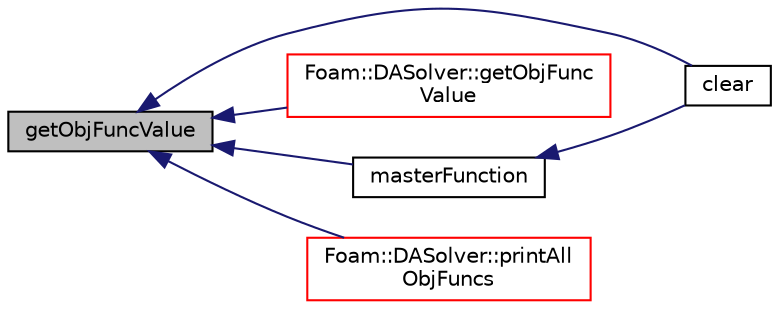 digraph "getObjFuncValue"
{
  bgcolor="transparent";
  edge [fontname="Helvetica",fontsize="10",labelfontname="Helvetica",labelfontsize="10"];
  node [fontname="Helvetica",fontsize="10",shape=record];
  rankdir="LR";
  Node75 [label="getObjFuncValue",height=0.2,width=0.4,color="black", fillcolor="grey75", style="filled", fontcolor="black"];
  Node75 -> Node76 [dir="back",color="midnightblue",fontsize="10",style="solid",fontname="Helvetica"];
  Node76 [label="clear",height=0.2,width=0.4,color="black",URL="$classFoam_1_1DAObjFunc.html#ac8bb3912a3ce86b15842e79d0b421204",tooltip="clear up members "];
  Node75 -> Node77 [dir="back",color="midnightblue",fontsize="10",style="solid",fontname="Helvetica"];
  Node77 [label="Foam::DASolver::getObjFunc\lValue",height=0.2,width=0.4,color="red",URL="$classFoam_1_1DASolver.html#a22bdd2a534a166b3a21496f6e45bf409",tooltip="return the value of the objective function "];
  Node75 -> Node85 [dir="back",color="midnightblue",fontsize="10",style="solid",fontname="Helvetica"];
  Node85 [label="masterFunction",height=0.2,width=0.4,color="black",URL="$classFoam_1_1DAObjFunc.html#a6d5f7f9d48b97ffd5730072be731dbb5",tooltip="the master function to compute objective function given the state and point vectors ..."];
  Node85 -> Node76 [dir="back",color="midnightblue",fontsize="10",style="solid",fontname="Helvetica"];
  Node75 -> Node86 [dir="back",color="midnightblue",fontsize="10",style="solid",fontname="Helvetica"];
  Node86 [label="Foam::DASolver::printAll\lObjFuncs",height=0.2,width=0.4,color="red",URL="$classFoam_1_1DASolver.html#afe40e08050edfc54026142d6353aa408",tooltip="calculate the values of all objective functions and print them to screen "];
}

